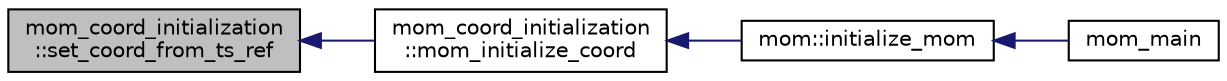 digraph "mom_coord_initialization::set_coord_from_ts_ref"
{
 // INTERACTIVE_SVG=YES
  edge [fontname="Helvetica",fontsize="10",labelfontname="Helvetica",labelfontsize="10"];
  node [fontname="Helvetica",fontsize="10",shape=record];
  rankdir="LR";
  Node68 [label="mom_coord_initialization\l::set_coord_from_ts_ref",height=0.2,width=0.4,color="black", fillcolor="grey75", style="filled", fontcolor="black"];
  Node68 -> Node69 [dir="back",color="midnightblue",fontsize="10",style="solid",fontname="Helvetica"];
  Node69 [label="mom_coord_initialization\l::mom_initialize_coord",height=0.2,width=0.4,color="black", fillcolor="white", style="filled",URL="$namespacemom__coord__initialization.html#a6e2f4c11bc99476ea9c64a9aceac3b81",tooltip="MOM_initialize_coord sets up time-invariant quantities related to MOM6&#39;s vertical coordinate..."];
  Node69 -> Node70 [dir="back",color="midnightblue",fontsize="10",style="solid",fontname="Helvetica"];
  Node70 [label="mom::initialize_mom",height=0.2,width=0.4,color="black", fillcolor="white", style="filled",URL="$namespacemom.html#a0be2869fef30e1e0604facfe1b41555d",tooltip="This subroutine initializes MOM. "];
  Node70 -> Node71 [dir="back",color="midnightblue",fontsize="10",style="solid",fontname="Helvetica"];
  Node71 [label="mom_main",height=0.2,width=0.4,color="black", fillcolor="white", style="filled",URL="$MOM__driver_8F90.html#a08fffeb2d8e8acbf9ed4609be6d258c6"];
}
